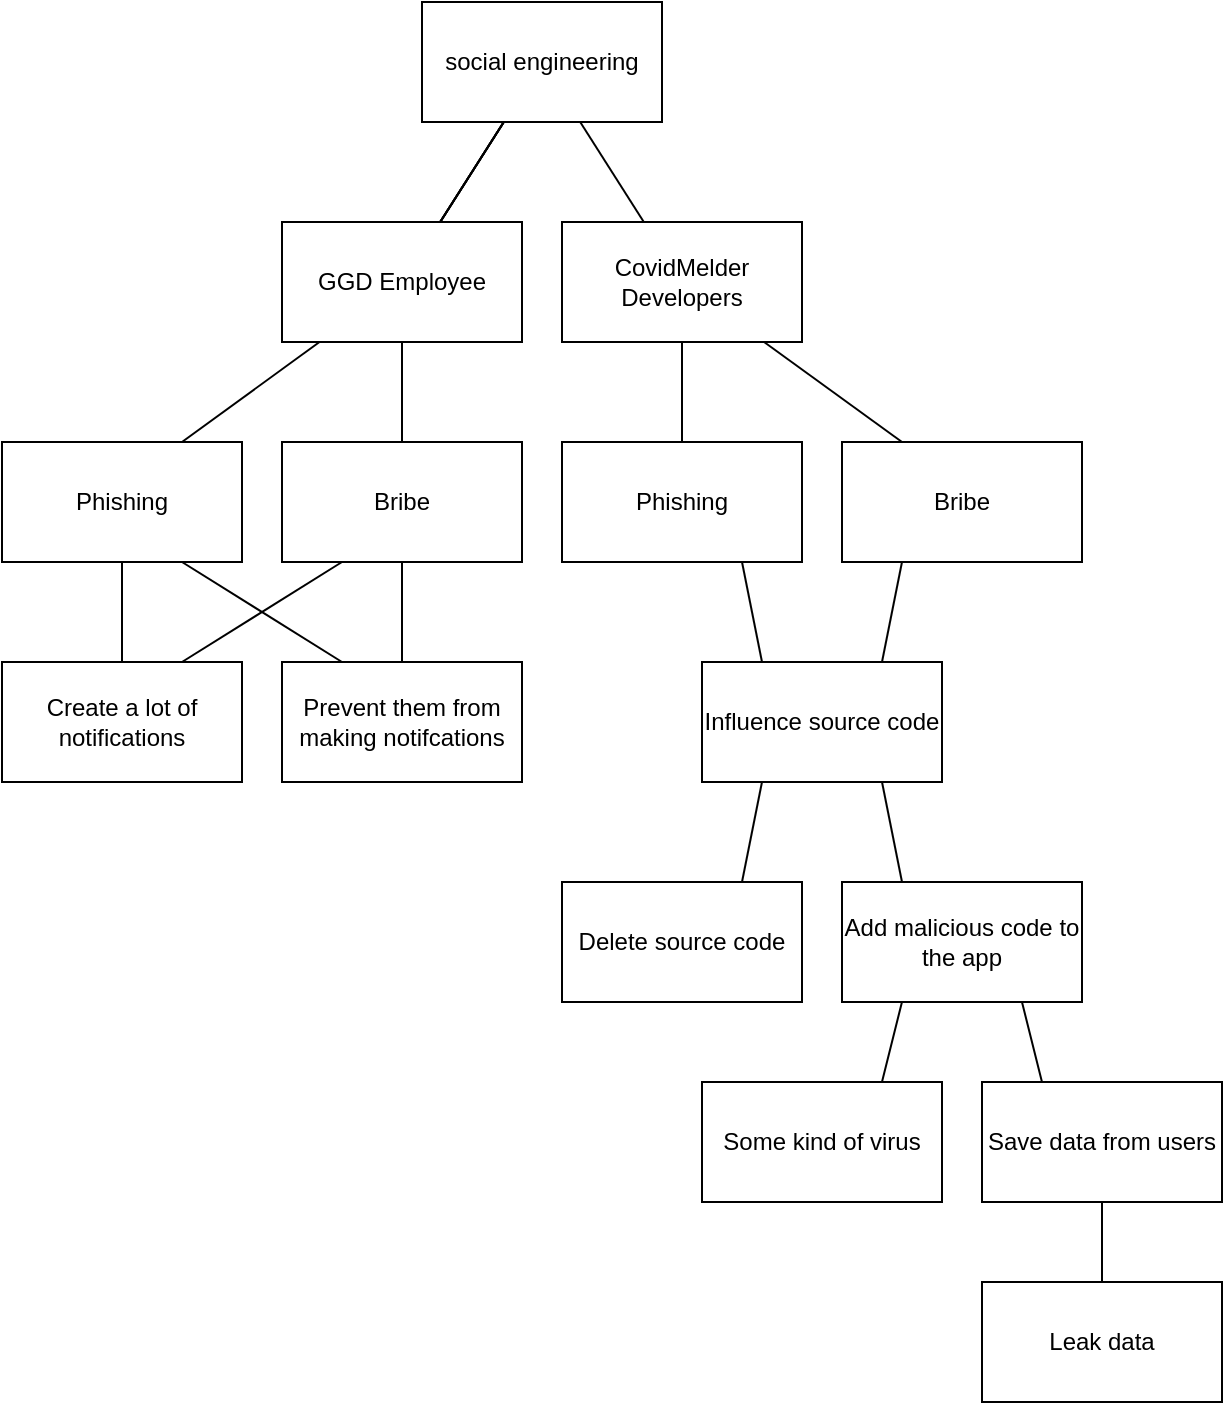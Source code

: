 <mxfile version="15.1.1" type="github">
  <diagram id="FFh-bPqNhv7g1tzFhZVl" name="Page-1">
    <mxGraphModel dx="1422" dy="794" grid="1" gridSize="10" guides="1" tooltips="1" connect="1" arrows="1" fold="1" page="1" pageScale="1" pageWidth="850" pageHeight="1100" math="0" shadow="0">
      <root>
        <mxCell id="0" />
        <mxCell id="1" parent="0" />
        <mxCell id="Ruxi6kl-zXpAxivkUDLl-13" value="" style="edgeStyle=none;rounded=0;orthogonalLoop=1;jettySize=auto;html=1;endArrow=none;endFill=0;" parent="1" source="Ruxi6kl-zXpAxivkUDLl-4" target="Ruxi6kl-zXpAxivkUDLl-12" edge="1">
          <mxGeometry relative="1" as="geometry" />
        </mxCell>
        <mxCell id="Ruxi6kl-zXpAxivkUDLl-14" value="" style="edgeStyle=none;rounded=0;orthogonalLoop=1;jettySize=auto;html=1;endArrow=none;endFill=0;" parent="1" source="Ruxi6kl-zXpAxivkUDLl-4" target="Ruxi6kl-zXpAxivkUDLl-12" edge="1">
          <mxGeometry relative="1" as="geometry" />
        </mxCell>
        <mxCell id="Ruxi6kl-zXpAxivkUDLl-15" value="" style="edgeStyle=none;rounded=0;orthogonalLoop=1;jettySize=auto;html=1;endArrow=none;endFill=0;" parent="1" source="Ruxi6kl-zXpAxivkUDLl-4" target="Ruxi6kl-zXpAxivkUDLl-12" edge="1">
          <mxGeometry relative="1" as="geometry" />
        </mxCell>
        <mxCell id="Ruxi6kl-zXpAxivkUDLl-16" value="" style="edgeStyle=none;rounded=0;orthogonalLoop=1;jettySize=auto;html=1;endArrow=none;endFill=0;" parent="1" source="Ruxi6kl-zXpAxivkUDLl-4" target="Ruxi6kl-zXpAxivkUDLl-12" edge="1">
          <mxGeometry relative="1" as="geometry" />
        </mxCell>
        <mxCell id="Ruxi6kl-zXpAxivkUDLl-19" value="" style="edgeStyle=none;rounded=0;orthogonalLoop=1;jettySize=auto;html=1;endArrow=none;endFill=0;" parent="1" source="Ruxi6kl-zXpAxivkUDLl-4" target="Ruxi6kl-zXpAxivkUDLl-18" edge="1">
          <mxGeometry relative="1" as="geometry" />
        </mxCell>
        <mxCell id="Ruxi6kl-zXpAxivkUDLl-4" value="social engineering" style="rounded=0;whiteSpace=wrap;html=1;" parent="1" vertex="1">
          <mxGeometry x="350" y="40" width="120" height="60" as="geometry" />
        </mxCell>
        <mxCell id="Ruxi6kl-zXpAxivkUDLl-12" value="GGD Employee" style="rounded=0;whiteSpace=wrap;html=1;" parent="1" vertex="1">
          <mxGeometry x="280" y="150" width="120" height="60" as="geometry" />
        </mxCell>
        <mxCell id="Ruxi6kl-zXpAxivkUDLl-18" value="CovidMelder&lt;br&gt;Developers" style="rounded=0;whiteSpace=wrap;html=1;" parent="1" vertex="1">
          <mxGeometry x="420" y="150" width="120" height="60" as="geometry" />
        </mxCell>
        <mxCell id="Ruxi6kl-zXpAxivkUDLl-41" style="edgeStyle=none;rounded=0;orthogonalLoop=1;jettySize=auto;html=1;endArrow=none;endFill=0;exitX=0.75;exitY=0;exitDx=0;exitDy=0;" parent="1" source="-HRZCr5zuFnwOIIGUpIR-1" target="Ruxi6kl-zXpAxivkUDLl-12" edge="1">
          <mxGeometry relative="1" as="geometry" />
        </mxCell>
        <mxCell id="Ruxi6kl-zXpAxivkUDLl-34" value="Bribe" style="rounded=0;whiteSpace=wrap;html=1;" parent="1" vertex="1">
          <mxGeometry x="280" y="260" width="120" height="60" as="geometry" />
        </mxCell>
        <mxCell id="Ruxi6kl-zXpAxivkUDLl-44" style="edgeStyle=none;rounded=0;orthogonalLoop=1;jettySize=auto;html=1;endArrow=none;endFill=0;" parent="1" source="Ruxi6kl-zXpAxivkUDLl-37" target="Ruxi6kl-zXpAxivkUDLl-18" edge="1">
          <mxGeometry relative="1" as="geometry" />
        </mxCell>
        <mxCell id="Ruxi6kl-zXpAxivkUDLl-37" value="Phishing" style="rounded=0;whiteSpace=wrap;html=1;" parent="1" vertex="1">
          <mxGeometry x="420" y="260" width="120" height="60" as="geometry" />
        </mxCell>
        <mxCell id="-HRZCr5zuFnwOIIGUpIR-1" value="Phishing" style="rounded=0;whiteSpace=wrap;html=1;" vertex="1" parent="1">
          <mxGeometry x="140" y="260" width="120" height="60" as="geometry" />
        </mxCell>
        <mxCell id="-HRZCr5zuFnwOIIGUpIR-2" style="edgeStyle=none;rounded=0;orthogonalLoop=1;jettySize=auto;html=1;endArrow=none;endFill=0;exitX=0.5;exitY=0;exitDx=0;exitDy=0;" edge="1" parent="1" source="Ruxi6kl-zXpAxivkUDLl-34" target="Ruxi6kl-zXpAxivkUDLl-12">
          <mxGeometry relative="1" as="geometry">
            <mxPoint x="340" y="250" as="sourcePoint" />
            <mxPoint x="360" y="220" as="targetPoint" />
          </mxGeometry>
        </mxCell>
        <mxCell id="-HRZCr5zuFnwOIIGUpIR-3" value="Bribe" style="rounded=0;whiteSpace=wrap;html=1;" vertex="1" parent="1">
          <mxGeometry x="560" y="260" width="120" height="60" as="geometry" />
        </mxCell>
        <mxCell id="-HRZCr5zuFnwOIIGUpIR-4" style="edgeStyle=none;rounded=0;orthogonalLoop=1;jettySize=auto;html=1;endArrow=none;endFill=0;entryX=0.842;entryY=1;entryDx=0;entryDy=0;exitX=0.25;exitY=0;exitDx=0;exitDy=0;entryPerimeter=0;" edge="1" parent="1" source="-HRZCr5zuFnwOIIGUpIR-3" target="Ruxi6kl-zXpAxivkUDLl-18">
          <mxGeometry relative="1" as="geometry">
            <mxPoint x="370" y="280" as="sourcePoint" />
            <mxPoint x="370" y="230" as="targetPoint" />
          </mxGeometry>
        </mxCell>
        <mxCell id="-HRZCr5zuFnwOIIGUpIR-5" value="Create a lot of notifications" style="rounded=0;whiteSpace=wrap;html=1;" vertex="1" parent="1">
          <mxGeometry x="140" y="370" width="120" height="60" as="geometry" />
        </mxCell>
        <mxCell id="-HRZCr5zuFnwOIIGUpIR-6" style="edgeStyle=none;rounded=0;orthogonalLoop=1;jettySize=auto;html=1;endArrow=none;endFill=0;entryX=0.25;entryY=1;entryDx=0;entryDy=0;exitX=0.75;exitY=0;exitDx=0;exitDy=0;" edge="1" parent="1" source="-HRZCr5zuFnwOIIGUpIR-5" target="Ruxi6kl-zXpAxivkUDLl-34">
          <mxGeometry relative="1" as="geometry">
            <mxPoint x="380" y="290" as="sourcePoint" />
            <mxPoint x="380" y="240" as="targetPoint" />
          </mxGeometry>
        </mxCell>
        <mxCell id="-HRZCr5zuFnwOIIGUpIR-7" style="edgeStyle=none;rounded=0;orthogonalLoop=1;jettySize=auto;html=1;endArrow=none;endFill=0;entryX=0.5;entryY=1;entryDx=0;entryDy=0;exitX=0.5;exitY=0;exitDx=0;exitDy=0;" edge="1" parent="1" source="-HRZCr5zuFnwOIIGUpIR-5" target="-HRZCr5zuFnwOIIGUpIR-1">
          <mxGeometry relative="1" as="geometry">
            <mxPoint x="390" y="300" as="sourcePoint" />
            <mxPoint x="390" y="250" as="targetPoint" />
          </mxGeometry>
        </mxCell>
        <mxCell id="-HRZCr5zuFnwOIIGUpIR-8" value="Delete source code" style="rounded=0;whiteSpace=wrap;html=1;" vertex="1" parent="1">
          <mxGeometry x="420" y="480" width="120" height="60" as="geometry" />
        </mxCell>
        <mxCell id="-HRZCr5zuFnwOIIGUpIR-9" value="Add malicious code to the app" style="rounded=0;whiteSpace=wrap;html=1;" vertex="1" parent="1">
          <mxGeometry x="560" y="480" width="120" height="60" as="geometry" />
        </mxCell>
        <mxCell id="-HRZCr5zuFnwOIIGUpIR-14" value="Influence source code" style="rounded=0;whiteSpace=wrap;html=1;" vertex="1" parent="1">
          <mxGeometry x="490" y="370" width="120" height="60" as="geometry" />
        </mxCell>
        <mxCell id="-HRZCr5zuFnwOIIGUpIR-15" value="" style="endArrow=none;html=1;exitX=0.25;exitY=0;exitDx=0;exitDy=0;entryX=0.75;entryY=1;entryDx=0;entryDy=0;" edge="1" parent="1" source="-HRZCr5zuFnwOIIGUpIR-14" target="Ruxi6kl-zXpAxivkUDLl-37">
          <mxGeometry width="50" height="50" relative="1" as="geometry">
            <mxPoint x="400" y="280" as="sourcePoint" />
            <mxPoint x="450" y="230" as="targetPoint" />
          </mxGeometry>
        </mxCell>
        <mxCell id="-HRZCr5zuFnwOIIGUpIR-16" value="" style="endArrow=none;html=1;exitX=0.75;exitY=0;exitDx=0;exitDy=0;entryX=0.25;entryY=1;entryDx=0;entryDy=0;" edge="1" parent="1" source="-HRZCr5zuFnwOIIGUpIR-14" target="-HRZCr5zuFnwOIIGUpIR-3">
          <mxGeometry width="50" height="50" relative="1" as="geometry">
            <mxPoint x="400" y="280" as="sourcePoint" />
            <mxPoint x="450" y="230" as="targetPoint" />
          </mxGeometry>
        </mxCell>
        <mxCell id="-HRZCr5zuFnwOIIGUpIR-17" value="" style="endArrow=none;html=1;exitX=0.75;exitY=0;exitDx=0;exitDy=0;entryX=0.25;entryY=1;entryDx=0;entryDy=0;" edge="1" parent="1" source="-HRZCr5zuFnwOIIGUpIR-8" target="-HRZCr5zuFnwOIIGUpIR-14">
          <mxGeometry width="50" height="50" relative="1" as="geometry">
            <mxPoint x="400" y="280" as="sourcePoint" />
            <mxPoint x="450" y="230" as="targetPoint" />
          </mxGeometry>
        </mxCell>
        <mxCell id="-HRZCr5zuFnwOIIGUpIR-18" value="" style="endArrow=none;html=1;exitX=0.25;exitY=0;exitDx=0;exitDy=0;entryX=0.75;entryY=1;entryDx=0;entryDy=0;" edge="1" parent="1" source="-HRZCr5zuFnwOIIGUpIR-9" target="-HRZCr5zuFnwOIIGUpIR-14">
          <mxGeometry width="50" height="50" relative="1" as="geometry">
            <mxPoint x="400" y="280" as="sourcePoint" />
            <mxPoint x="450" y="230" as="targetPoint" />
          </mxGeometry>
        </mxCell>
        <mxCell id="-HRZCr5zuFnwOIIGUpIR-19" value="Prevent them from making notifcations" style="rounded=0;whiteSpace=wrap;html=1;" vertex="1" parent="1">
          <mxGeometry x="280" y="370" width="120" height="60" as="geometry" />
        </mxCell>
        <mxCell id="-HRZCr5zuFnwOIIGUpIR-21" value="" style="endArrow=none;html=1;exitX=0.25;exitY=0;exitDx=0;exitDy=0;" edge="1" parent="1" source="-HRZCr5zuFnwOIIGUpIR-19">
          <mxGeometry width="50" height="50" relative="1" as="geometry">
            <mxPoint x="400" y="270" as="sourcePoint" />
            <mxPoint x="230" y="320" as="targetPoint" />
          </mxGeometry>
        </mxCell>
        <mxCell id="-HRZCr5zuFnwOIIGUpIR-22" value="" style="endArrow=none;html=1;exitX=0.5;exitY=0;exitDx=0;exitDy=0;entryX=0.5;entryY=1;entryDx=0;entryDy=0;" edge="1" parent="1" source="-HRZCr5zuFnwOIIGUpIR-19" target="Ruxi6kl-zXpAxivkUDLl-34">
          <mxGeometry width="50" height="50" relative="1" as="geometry">
            <mxPoint x="400" y="270" as="sourcePoint" />
            <mxPoint x="450" y="220" as="targetPoint" />
          </mxGeometry>
        </mxCell>
        <mxCell id="-HRZCr5zuFnwOIIGUpIR-23" value="Some kind of virus" style="rounded=0;whiteSpace=wrap;html=1;" vertex="1" parent="1">
          <mxGeometry x="490" y="580" width="120" height="60" as="geometry" />
        </mxCell>
        <mxCell id="-HRZCr5zuFnwOIIGUpIR-24" value="" style="endArrow=none;html=1;entryX=0.25;entryY=1;entryDx=0;entryDy=0;exitX=0.75;exitY=0;exitDx=0;exitDy=0;" edge="1" parent="1" source="-HRZCr5zuFnwOIIGUpIR-23" target="-HRZCr5zuFnwOIIGUpIR-9">
          <mxGeometry width="50" height="50" relative="1" as="geometry">
            <mxPoint x="400" y="770" as="sourcePoint" />
            <mxPoint x="450" y="720" as="targetPoint" />
          </mxGeometry>
        </mxCell>
        <mxCell id="-HRZCr5zuFnwOIIGUpIR-25" value="Save data from&amp;nbsp;users" style="rounded=0;whiteSpace=wrap;html=1;" vertex="1" parent="1">
          <mxGeometry x="630" y="580" width="120" height="60" as="geometry" />
        </mxCell>
        <mxCell id="-HRZCr5zuFnwOIIGUpIR-26" value="Leak data" style="rounded=0;whiteSpace=wrap;html=1;" vertex="1" parent="1">
          <mxGeometry x="630" y="680" width="120" height="60" as="geometry" />
        </mxCell>
        <mxCell id="-HRZCr5zuFnwOIIGUpIR-27" value="" style="endArrow=none;html=1;entryX=0.75;entryY=1;entryDx=0;entryDy=0;exitX=0.25;exitY=0;exitDx=0;exitDy=0;" edge="1" parent="1" source="-HRZCr5zuFnwOIIGUpIR-25" target="-HRZCr5zuFnwOIIGUpIR-9">
          <mxGeometry width="50" height="50" relative="1" as="geometry">
            <mxPoint x="400" y="760" as="sourcePoint" />
            <mxPoint x="450" y="710" as="targetPoint" />
          </mxGeometry>
        </mxCell>
        <mxCell id="-HRZCr5zuFnwOIIGUpIR-28" value="" style="endArrow=none;html=1;entryX=0.5;entryY=1;entryDx=0;entryDy=0;exitX=0.5;exitY=0;exitDx=0;exitDy=0;" edge="1" parent="1" source="-HRZCr5zuFnwOIIGUpIR-26" target="-HRZCr5zuFnwOIIGUpIR-25">
          <mxGeometry width="50" height="50" relative="1" as="geometry">
            <mxPoint x="400" y="760" as="sourcePoint" />
            <mxPoint x="450" y="710" as="targetPoint" />
          </mxGeometry>
        </mxCell>
      </root>
    </mxGraphModel>
  </diagram>
</mxfile>
